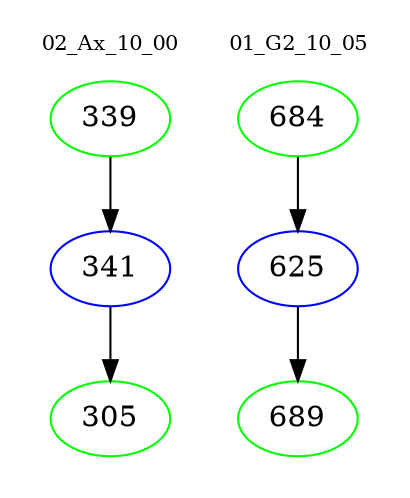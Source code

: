digraph{
subgraph cluster_0 {
color = white
label = "02_Ax_10_00";
fontsize=10;
T0_339 [label="339", color="green"]
T0_339 -> T0_341 [color="black"]
T0_341 [label="341", color="blue"]
T0_341 -> T0_305 [color="black"]
T0_305 [label="305", color="green"]
}
subgraph cluster_1 {
color = white
label = "01_G2_10_05";
fontsize=10;
T1_684 [label="684", color="green"]
T1_684 -> T1_625 [color="black"]
T1_625 [label="625", color="blue"]
T1_625 -> T1_689 [color="black"]
T1_689 [label="689", color="green"]
}
}
